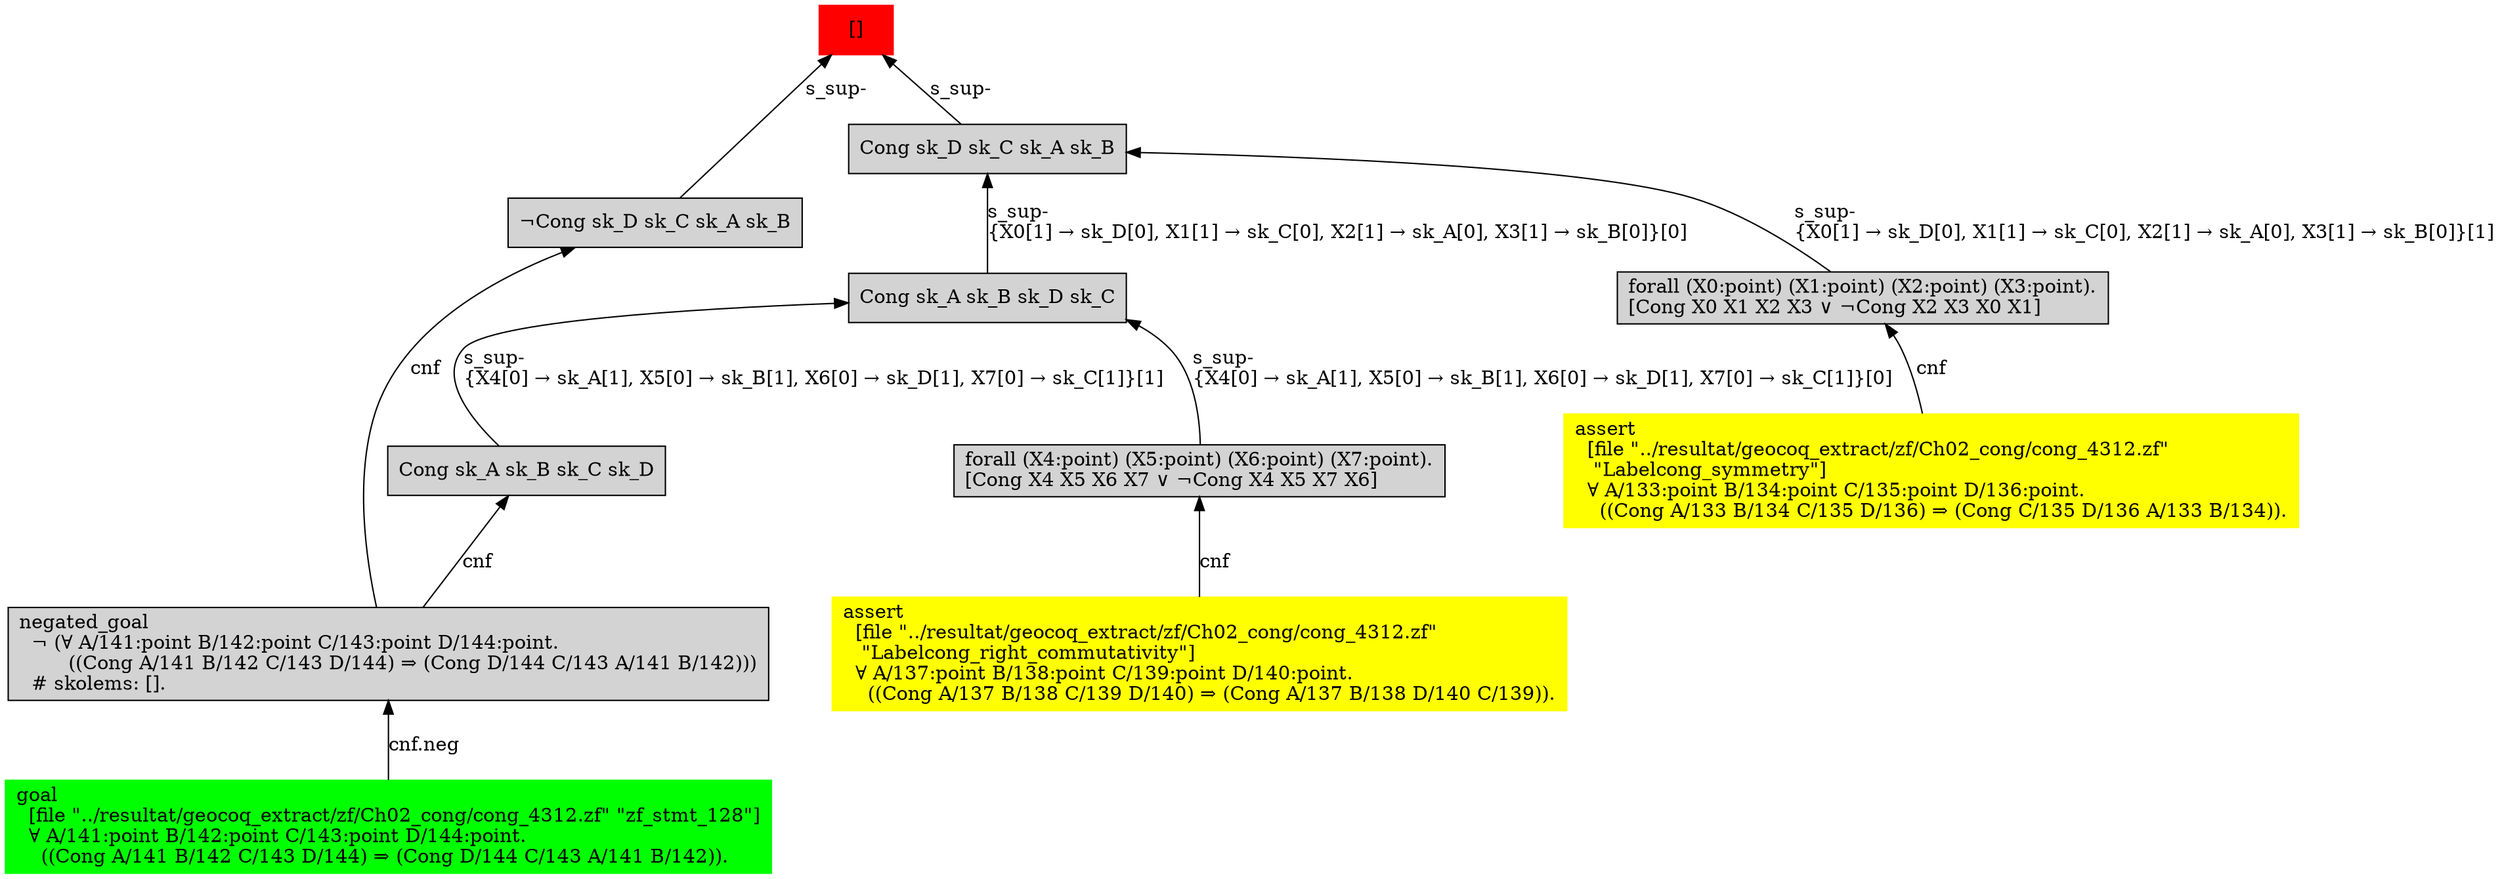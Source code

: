 digraph "unsat_graph" {
  vertex_0 [color=red, label="[]", shape=box, style=filled];
  vertex_0 -> vertex_1 [label="s_sup-\l", dir="back"];
  vertex_1 [shape=box, label="¬Cong sk_D sk_C sk_A sk_B\l", style=filled];
  vertex_1 -> vertex_2 [label="cnf", dir="back"];
  vertex_2 [shape=box, label="negated_goal\l  ¬ (∀ A/141:point B/142:point C/143:point D/144:point.\l        ((Cong A/141 B/142 C/143 D/144) ⇒ (Cong D/144 C/143 A/141 B/142)))\l  # skolems: [].\l", style=filled];
  vertex_2 -> vertex_3 [label="cnf.neg", dir="back"];
  vertex_3 [color=green, shape=box, label="goal\l  [file \"../resultat/geocoq_extract/zf/Ch02_cong/cong_4312.zf\" \"zf_stmt_128\"]\l  ∀ A/141:point B/142:point C/143:point D/144:point.\l    ((Cong A/141 B/142 C/143 D/144) ⇒ (Cong D/144 C/143 A/141 B/142)).\l", style=filled];
  vertex_0 -> vertex_4 [label="s_sup-\l", dir="back"];
  vertex_4 [shape=box, label="Cong sk_D sk_C sk_A sk_B\l", style=filled];
  vertex_4 -> vertex_5 [label="s_sup-\l\{X0[1] → sk_D[0], X1[1] → sk_C[0], X2[1] → sk_A[0], X3[1] → sk_B[0]\}[1]\l", dir="back"];
  vertex_5 [shape=box, label="forall (X0:point) (X1:point) (X2:point) (X3:point).\l[Cong X0 X1 X2 X3 ∨ ¬Cong X2 X3 X0 X1]\l", style=filled];
  vertex_5 -> vertex_6 [label="cnf", dir="back"];
  vertex_6 [color=yellow, shape=box, label="assert\l  [file \"../resultat/geocoq_extract/zf/Ch02_cong/cong_4312.zf\" \l   \"Labelcong_symmetry\"]\l  ∀ A/133:point B/134:point C/135:point D/136:point.\l    ((Cong A/133 B/134 C/135 D/136) ⇒ (Cong C/135 D/136 A/133 B/134)).\l", style=filled];
  vertex_4 -> vertex_7 [label="s_sup-\l\{X0[1] → sk_D[0], X1[1] → sk_C[0], X2[1] → sk_A[0], X3[1] → sk_B[0]\}[0]\l", dir="back"];
  vertex_7 [shape=box, label="Cong sk_A sk_B sk_D sk_C\l", style=filled];
  vertex_7 -> vertex_8 [label="s_sup-\l\{X4[0] → sk_A[1], X5[0] → sk_B[1], X6[0] → sk_D[1], X7[0] → sk_C[1]\}[0]\l", dir="back"];
  vertex_8 [shape=box, label="forall (X4:point) (X5:point) (X6:point) (X7:point).\l[Cong X4 X5 X6 X7 ∨ ¬Cong X4 X5 X7 X6]\l", style=filled];
  vertex_8 -> vertex_9 [label="cnf", dir="back"];
  vertex_9 [color=yellow, shape=box, label="assert\l  [file \"../resultat/geocoq_extract/zf/Ch02_cong/cong_4312.zf\" \l   \"Labelcong_right_commutativity\"]\l  ∀ A/137:point B/138:point C/139:point D/140:point.\l    ((Cong A/137 B/138 C/139 D/140) ⇒ (Cong A/137 B/138 D/140 C/139)).\l", style=filled];
  vertex_7 -> vertex_10 [label="s_sup-\l\{X4[0] → sk_A[1], X5[0] → sk_B[1], X6[0] → sk_D[1], X7[0] → sk_C[1]\}[1]\l", dir="back"];
  vertex_10 [shape=box, label="Cong sk_A sk_B sk_C sk_D\l", style=filled];
  vertex_10 -> vertex_2 [label="cnf", dir="back"];
  }


